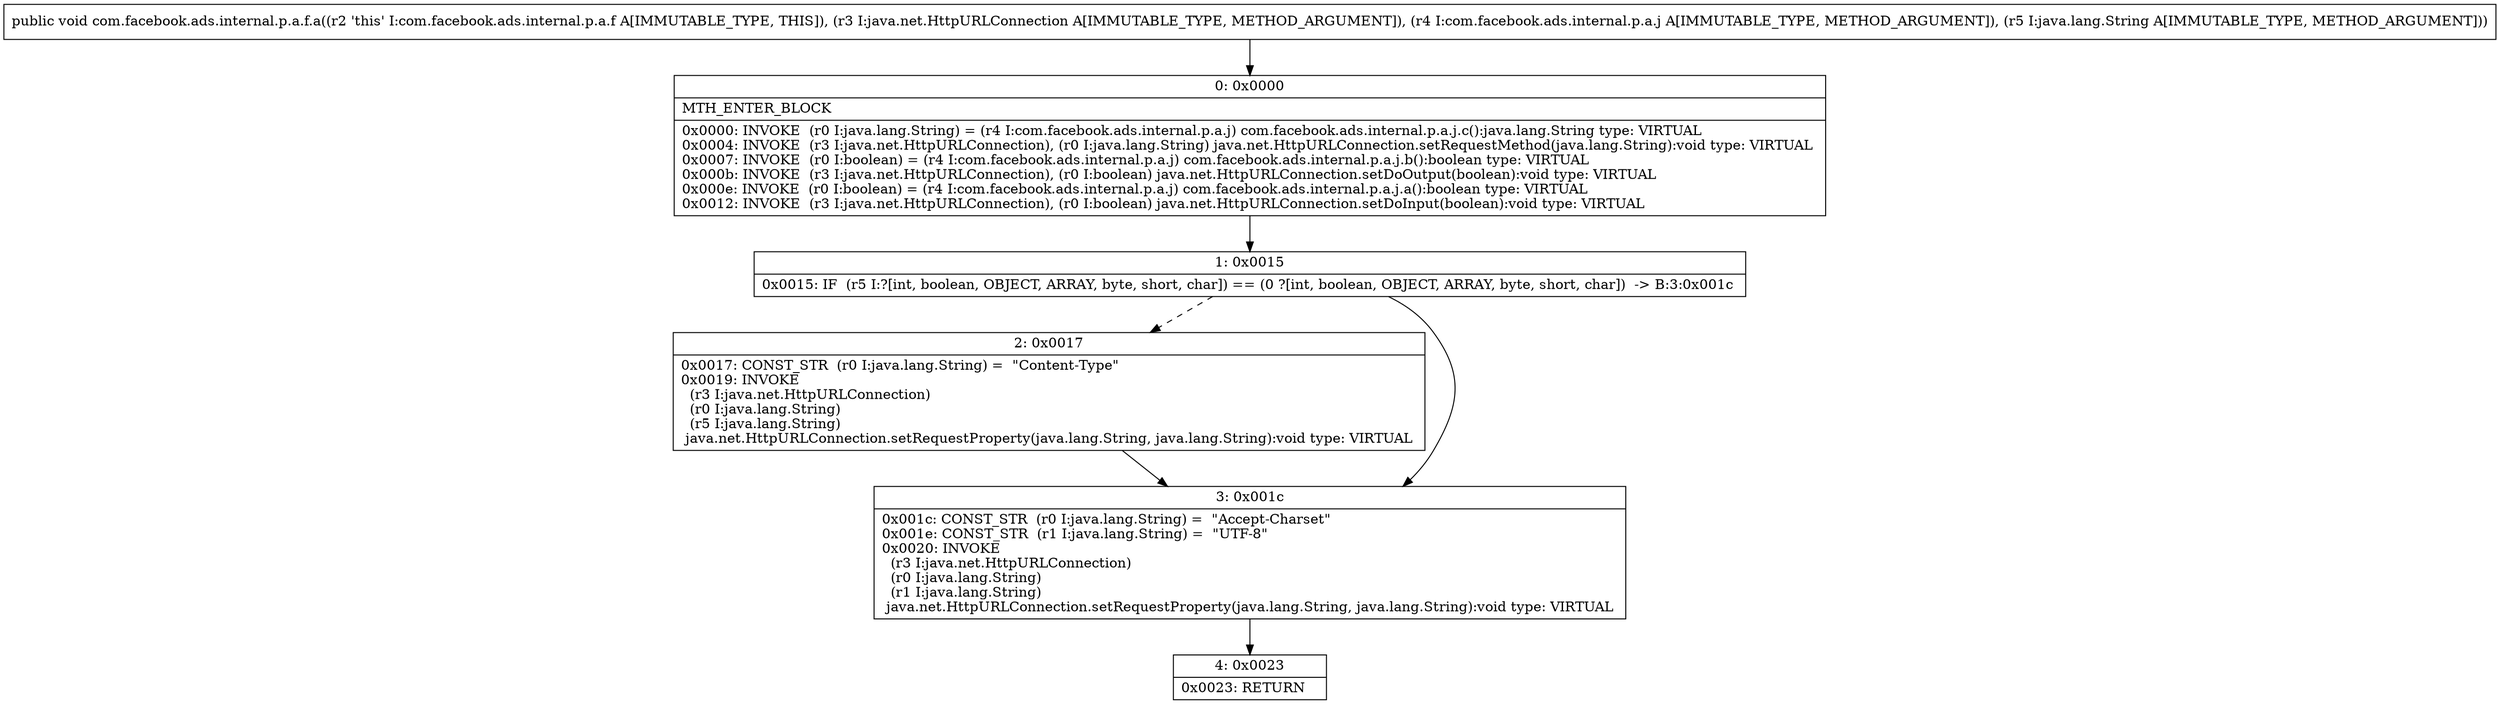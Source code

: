 digraph "CFG forcom.facebook.ads.internal.p.a.f.a(Ljava\/net\/HttpURLConnection;Lcom\/facebook\/ads\/internal\/p\/a\/j;Ljava\/lang\/String;)V" {
Node_0 [shape=record,label="{0\:\ 0x0000|MTH_ENTER_BLOCK\l|0x0000: INVOKE  (r0 I:java.lang.String) = (r4 I:com.facebook.ads.internal.p.a.j) com.facebook.ads.internal.p.a.j.c():java.lang.String type: VIRTUAL \l0x0004: INVOKE  (r3 I:java.net.HttpURLConnection), (r0 I:java.lang.String) java.net.HttpURLConnection.setRequestMethod(java.lang.String):void type: VIRTUAL \l0x0007: INVOKE  (r0 I:boolean) = (r4 I:com.facebook.ads.internal.p.a.j) com.facebook.ads.internal.p.a.j.b():boolean type: VIRTUAL \l0x000b: INVOKE  (r3 I:java.net.HttpURLConnection), (r0 I:boolean) java.net.HttpURLConnection.setDoOutput(boolean):void type: VIRTUAL \l0x000e: INVOKE  (r0 I:boolean) = (r4 I:com.facebook.ads.internal.p.a.j) com.facebook.ads.internal.p.a.j.a():boolean type: VIRTUAL \l0x0012: INVOKE  (r3 I:java.net.HttpURLConnection), (r0 I:boolean) java.net.HttpURLConnection.setDoInput(boolean):void type: VIRTUAL \l}"];
Node_1 [shape=record,label="{1\:\ 0x0015|0x0015: IF  (r5 I:?[int, boolean, OBJECT, ARRAY, byte, short, char]) == (0 ?[int, boolean, OBJECT, ARRAY, byte, short, char])  \-\> B:3:0x001c \l}"];
Node_2 [shape=record,label="{2\:\ 0x0017|0x0017: CONST_STR  (r0 I:java.lang.String) =  \"Content\-Type\" \l0x0019: INVOKE  \l  (r3 I:java.net.HttpURLConnection)\l  (r0 I:java.lang.String)\l  (r5 I:java.lang.String)\l java.net.HttpURLConnection.setRequestProperty(java.lang.String, java.lang.String):void type: VIRTUAL \l}"];
Node_3 [shape=record,label="{3\:\ 0x001c|0x001c: CONST_STR  (r0 I:java.lang.String) =  \"Accept\-Charset\" \l0x001e: CONST_STR  (r1 I:java.lang.String) =  \"UTF\-8\" \l0x0020: INVOKE  \l  (r3 I:java.net.HttpURLConnection)\l  (r0 I:java.lang.String)\l  (r1 I:java.lang.String)\l java.net.HttpURLConnection.setRequestProperty(java.lang.String, java.lang.String):void type: VIRTUAL \l}"];
Node_4 [shape=record,label="{4\:\ 0x0023|0x0023: RETURN   \l}"];
MethodNode[shape=record,label="{public void com.facebook.ads.internal.p.a.f.a((r2 'this' I:com.facebook.ads.internal.p.a.f A[IMMUTABLE_TYPE, THIS]), (r3 I:java.net.HttpURLConnection A[IMMUTABLE_TYPE, METHOD_ARGUMENT]), (r4 I:com.facebook.ads.internal.p.a.j A[IMMUTABLE_TYPE, METHOD_ARGUMENT]), (r5 I:java.lang.String A[IMMUTABLE_TYPE, METHOD_ARGUMENT])) }"];
MethodNode -> Node_0;
Node_0 -> Node_1;
Node_1 -> Node_2[style=dashed];
Node_1 -> Node_3;
Node_2 -> Node_3;
Node_3 -> Node_4;
}

